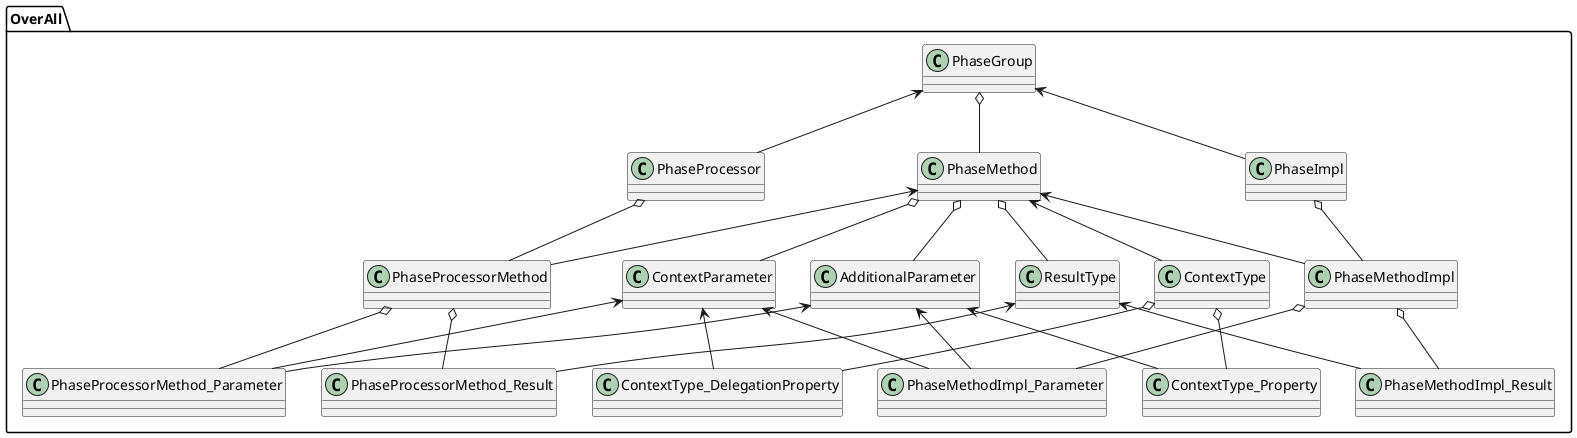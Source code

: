 @startuml overall

package "OverAll" {
    PhaseGroup <-- PhaseProcessor
    PhaseGroup <-- PhaseImpl

    PhaseMethod <-- ContextType
    PhaseMethod <-- PhaseProcessorMethod
    PhaseMethod <-- PhaseMethodImpl

    ResultType <-- PhaseProcessorMethod_Result
    ResultType <-- PhaseMethodImpl_Result

    ContextParameter <-- ContextType_DelegationProperty
    ContextParameter <-- PhaseProcessorMethod_Parameter
    ContextParameter <-- PhaseMethodImpl_Parameter

    AdditionalParameter <-- ContextType_Property
    AdditionalParameter <-- PhaseProcessorMethod_Parameter
    AdditionalParameter <-- PhaseMethodImpl_Parameter

    PhaseGroup o-- PhaseMethod
    PhaseMethod o-- ResultType
    PhaseMethod o-- ContextParameter
    PhaseMethod o-- AdditionalParameter

    PhaseProcessor o-- PhaseProcessorMethod
    PhaseProcessorMethod o-- PhaseProcessorMethod_Result
    PhaseProcessorMethod o-- PhaseProcessorMethod_Parameter

    PhaseImpl o-- PhaseMethodImpl
    PhaseMethodImpl o-- PhaseMethodImpl_Result
    PhaseMethodImpl o-- PhaseMethodImpl_Parameter

    ContextType o-- ContextType_Property
    ContextType o-- ContextType_DelegationProperty
}

@enduml

@startuml syntax

package "Syntax" {
    PhaseGroup o-- PhaseMethod
    PhaseMethod o-- ResultType
    PhaseMethod o-- ContextParameter
    PhaseMethod o-- AdditionalParameter
}

@enduml

@startuml analyzer

package "Analyzer" {
    AnalyzerRoot o-- PhaseProcessor
    AnalyzerRoot o-- PhaseImpl
    AnalyzerRoot o-- ContextType

    PhaseProcessor o-- PhaseProcessorMethod
    PhaseProcessorMethod o-- ResultType
    PhaseProcessorMethod o-- Parameter
    PhaseProcessorMethod o-- ContextParameter

    PhaseImpl o-- PhaseMethodImpl
    PhaseMethodImpl o-- ResultType
    PhaseMethodImpl o-- Parameter
    PhaseMethodImpl o-- ContextParameter

    ContextType o-- ContextProperty
    ContextType o-- ContextDelegationProperty
}

@enduml

@startuml definition

package "Definition" {
    DefinitionRoot o-- PhaseProcessor
    DefinitionRoot o-- PhaseImpl
    DefinitionRoot o-- ContextType

    PhaseProcessor o-- PhaseProcessorMethod
    PhaseProcessorMethod o-- ResultType
    PhaseProcessorMethod o-- Parameter
    PhaseProcessorMethod o-- ContextParameter

    PhaseImpl o-- PhaseMethodImpl
    PhaseMethodImpl o-- ResultType
    PhaseMethodImpl o-- Parameter
    PhaseMethodImpl o-- ContextParameter

    ContextType o-- ContextProperty
    ContextType o-- ContextDelegationProperty
}

@enduml